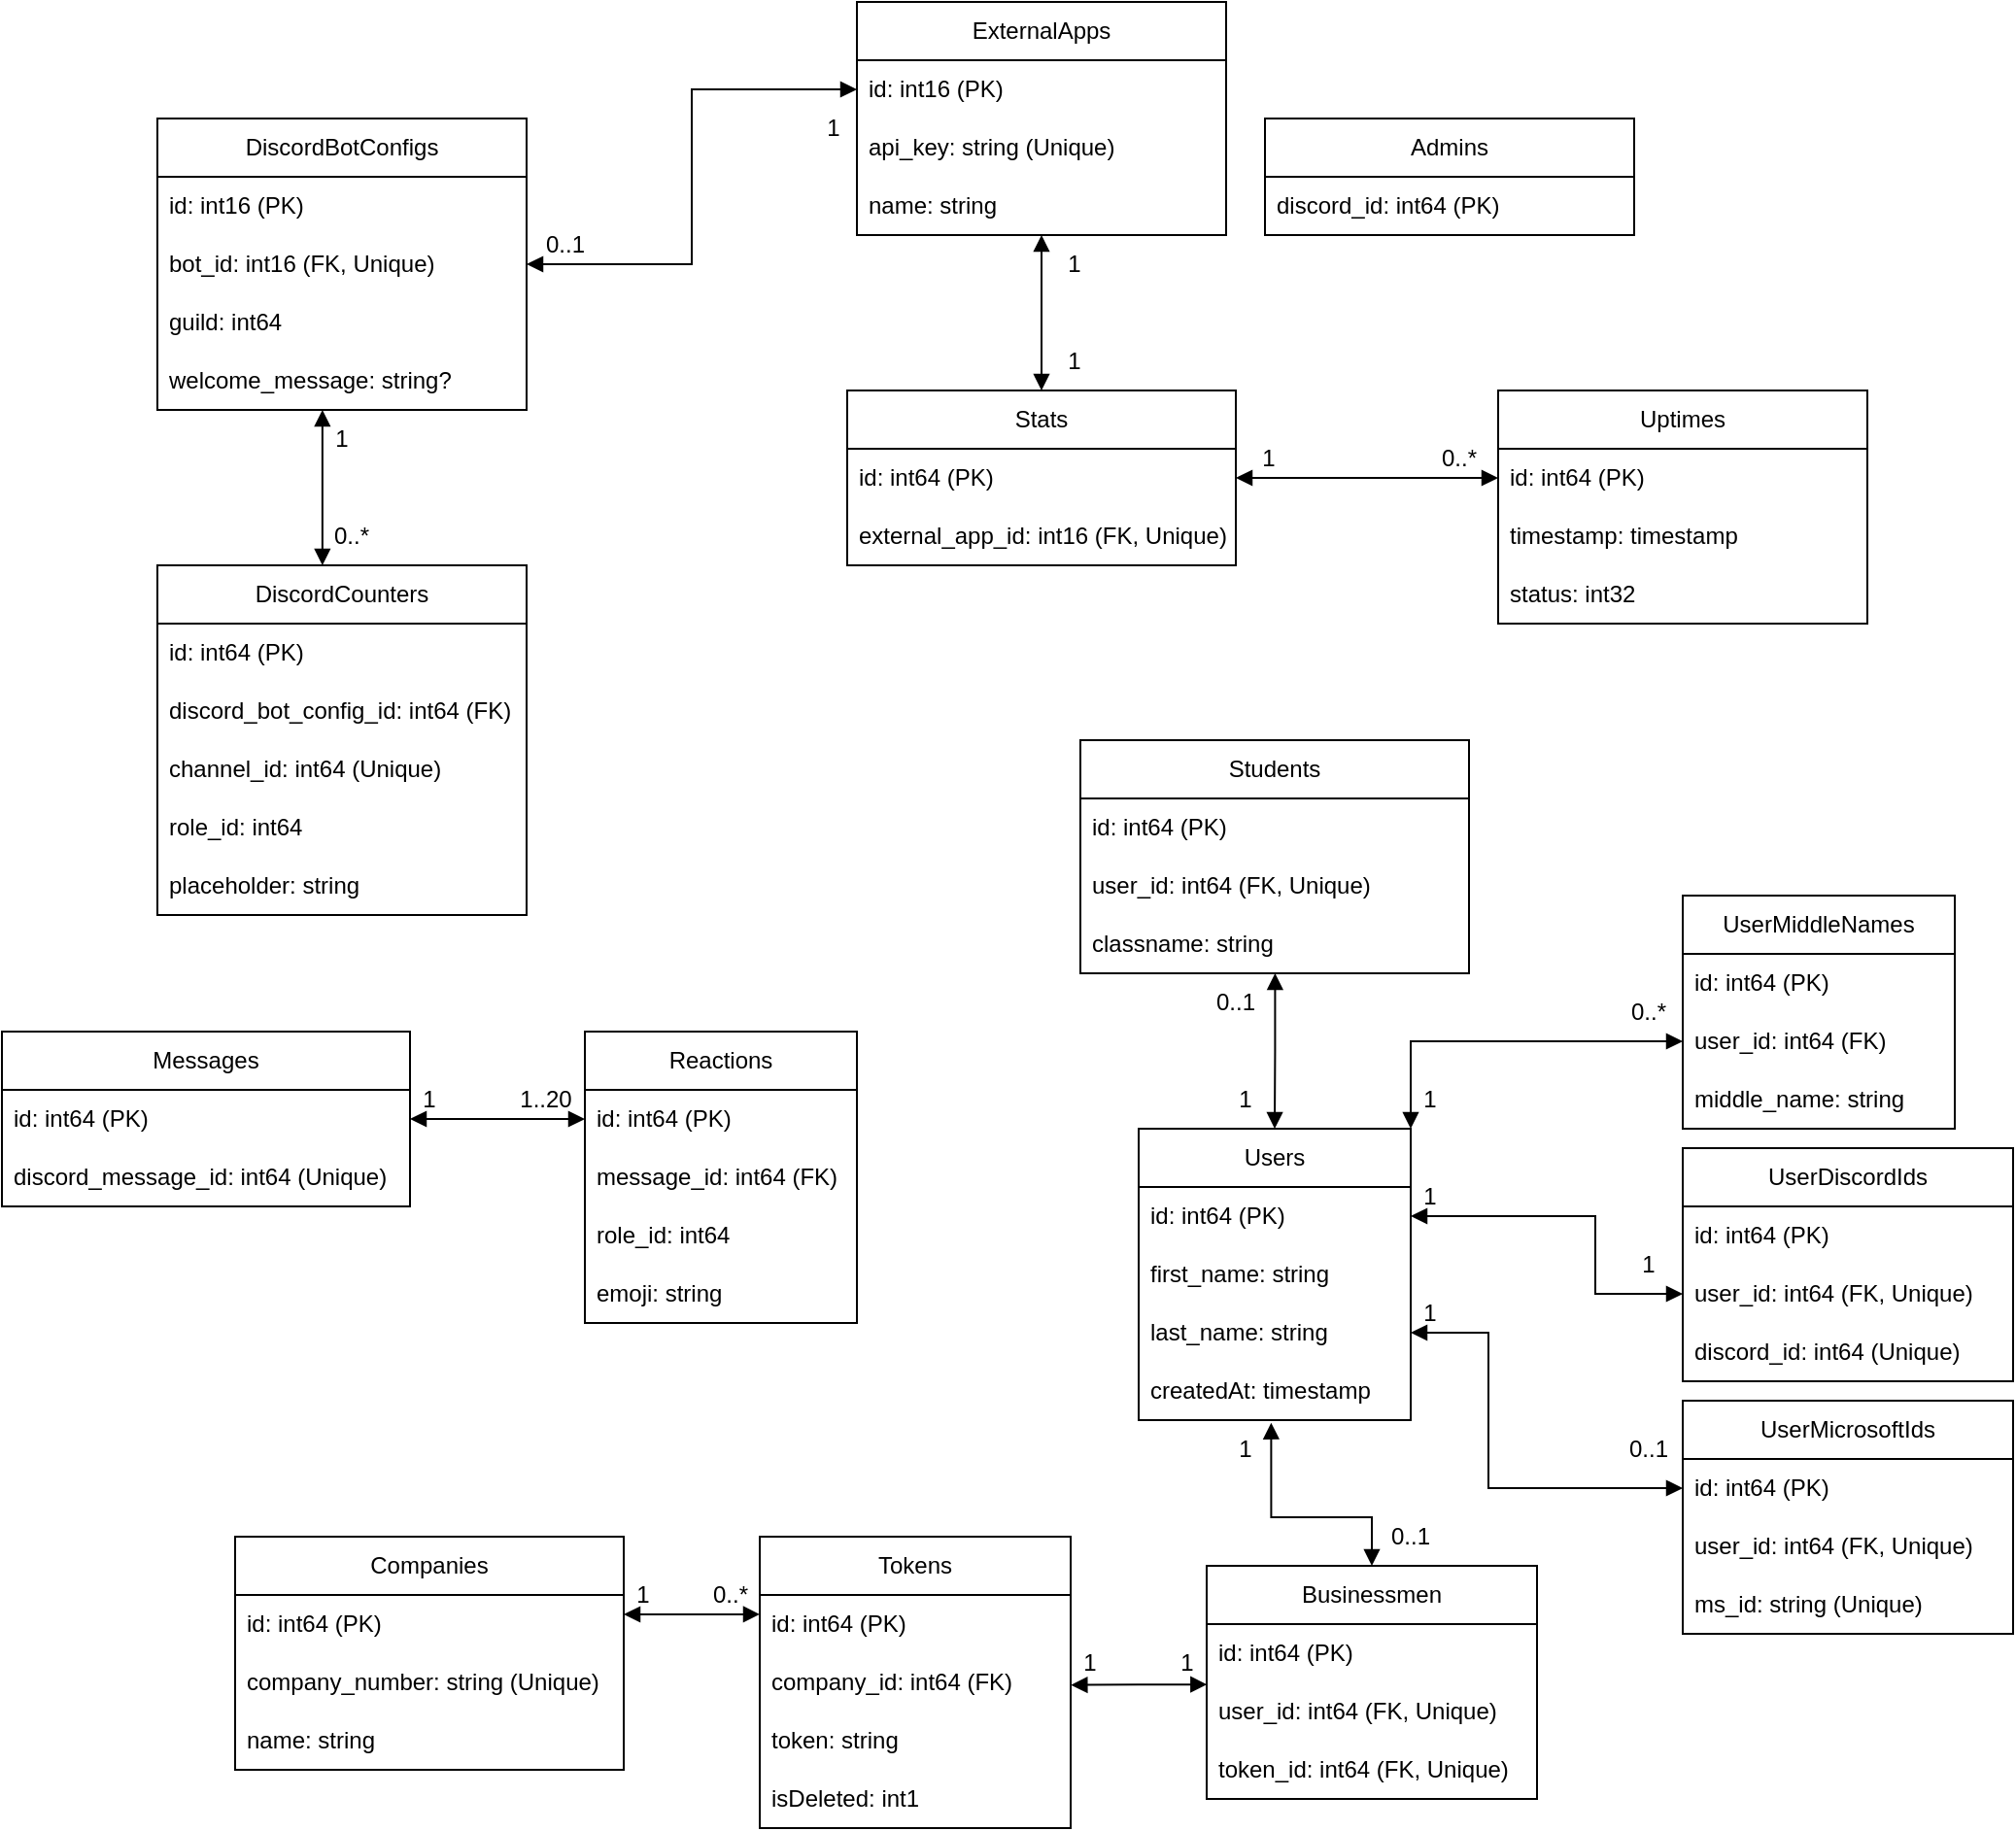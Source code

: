 <?xml version="1.0" encoding="UTF-8"?>
<mxfile version="24.7.8"><diagram id="C5RBs43oDa-KdzZeNtuy" name="Page-1"><mxGraphModel dx="989" dy="577" grid="1" gridSize="10" guides="1" tooltips="1" connect="1" arrows="1" fold="1" page="1" pageScale="1" pageWidth="827" pageHeight="1169" math="0" shadow="0"><root><mxCell id="WIyWlLk6GJQsqaUBKTNV-0"/><mxCell id="WIyWlLk6GJQsqaUBKTNV-1" parent="WIyWlLk6GJQsqaUBKTNV-0"/><mxCell id="j6Cu4bJi-iewZLwyGf81-4" value="DiscordBotConfigs" style="swimlane;fontStyle=0;childLayout=stackLayout;horizontal=1;startSize=30;horizontalStack=0;resizeParent=1;resizeParentMax=0;resizeLast=0;collapsible=1;marginBottom=0;whiteSpace=wrap;html=1;movable=1;resizable=1;rotatable=1;deletable=1;editable=1;locked=0;connectable=1;" parent="WIyWlLk6GJQsqaUBKTNV-1" vertex="1"><mxGeometry x="90" y="70" width="190" height="150" as="geometry"/></mxCell><mxCell id="pV0bqbgb6ALePPoNwosy-52" value="id: int16 (PK)" style="text;strokeColor=none;fillColor=none;align=left;verticalAlign=middle;spacingLeft=4;spacingRight=4;overflow=hidden;points=[[0,0.5],[1,0.5]];portConstraint=eastwest;rotatable=1;whiteSpace=wrap;html=1;movable=1;resizable=1;deletable=1;editable=1;locked=0;connectable=1;" parent="j6Cu4bJi-iewZLwyGf81-4" vertex="1"><mxGeometry y="30" width="190" height="30" as="geometry"/></mxCell><mxCell id="j6Cu4bJi-iewZLwyGf81-14" value="bot_id: int16 (FK, Unique)" style="text;strokeColor=none;fillColor=none;align=left;verticalAlign=middle;spacingLeft=4;spacingRight=4;overflow=hidden;points=[[0,0.5],[1,0.5]];portConstraint=eastwest;rotatable=1;whiteSpace=wrap;html=1;movable=1;resizable=1;deletable=1;editable=1;locked=0;connectable=1;" parent="j6Cu4bJi-iewZLwyGf81-4" vertex="1"><mxGeometry y="60" width="190" height="30" as="geometry"/></mxCell><mxCell id="j6Cu4bJi-iewZLwyGf81-5" value="guild: int64" style="text;strokeColor=none;fillColor=none;align=left;verticalAlign=middle;spacingLeft=4;spacingRight=4;overflow=hidden;points=[[0,0.5],[1,0.5]];portConstraint=eastwest;rotatable=1;whiteSpace=wrap;html=1;movable=1;resizable=1;deletable=1;editable=1;locked=0;connectable=1;" parent="j6Cu4bJi-iewZLwyGf81-4" vertex="1"><mxGeometry y="90" width="190" height="30" as="geometry"/></mxCell><mxCell id="j6Cu4bJi-iewZLwyGf81-19" value="welcome_message: string?" style="text;strokeColor=none;fillColor=none;align=left;verticalAlign=middle;spacingLeft=4;spacingRight=4;overflow=hidden;points=[[0,0.5],[1,0.5]];portConstraint=eastwest;rotatable=1;whiteSpace=wrap;html=1;movable=1;resizable=1;deletable=1;editable=1;locked=0;connectable=1;" parent="j6Cu4bJi-iewZLwyGf81-4" vertex="1"><mxGeometry y="120" width="190" height="30" as="geometry"/></mxCell><mxCell id="j6Cu4bJi-iewZLwyGf81-8" value="ExternalApps" style="swimlane;fontStyle=0;childLayout=stackLayout;horizontal=1;startSize=30;horizontalStack=0;resizeParent=1;resizeParentMax=0;resizeLast=0;collapsible=1;marginBottom=0;whiteSpace=wrap;html=1;movable=1;resizable=1;rotatable=1;deletable=1;editable=1;locked=0;connectable=1;" parent="WIyWlLk6GJQsqaUBKTNV-1" vertex="1"><mxGeometry x="450" y="10" width="190" height="120" as="geometry"/></mxCell><mxCell id="j6Cu4bJi-iewZLwyGf81-10" value="id: int16 (PK)" style="text;strokeColor=none;fillColor=none;align=left;verticalAlign=middle;spacingLeft=4;spacingRight=4;overflow=hidden;points=[[0,0.5],[1,0.5]];portConstraint=eastwest;rotatable=1;whiteSpace=wrap;html=1;movable=1;resizable=1;deletable=1;editable=1;locked=0;connectable=1;" parent="j6Cu4bJi-iewZLwyGf81-8" vertex="1"><mxGeometry y="30" width="190" height="30" as="geometry"/></mxCell><mxCell id="j6Cu4bJi-iewZLwyGf81-18" value="api_key: string (Unique)" style="text;strokeColor=none;fillColor=none;align=left;verticalAlign=middle;spacingLeft=4;spacingRight=4;overflow=hidden;points=[[0,0.5],[1,0.5]];portConstraint=eastwest;rotatable=1;whiteSpace=wrap;html=1;movable=1;resizable=1;deletable=1;editable=1;locked=0;connectable=1;" parent="j6Cu4bJi-iewZLwyGf81-8" vertex="1"><mxGeometry y="60" width="190" height="30" as="geometry"/></mxCell><mxCell id="kIU9_-_J0z3s3uUPVniL-5" value="name: string" style="text;strokeColor=none;fillColor=none;align=left;verticalAlign=middle;spacingLeft=4;spacingRight=4;overflow=hidden;points=[[0,0.5],[1,0.5]];portConstraint=eastwest;rotatable=1;whiteSpace=wrap;html=1;movable=1;resizable=1;deletable=1;editable=1;locked=0;connectable=1;" parent="j6Cu4bJi-iewZLwyGf81-8" vertex="1"><mxGeometry y="90" width="190" height="30" as="geometry"/></mxCell><mxCell id="j6Cu4bJi-iewZLwyGf81-15" style="edgeStyle=orthogonalEdgeStyle;rounded=0;orthogonalLoop=1;jettySize=auto;html=1;exitX=1;exitY=0.5;exitDx=0;exitDy=0;entryX=0;entryY=0.5;entryDx=0;entryDy=0;startArrow=block;startFill=1;endArrow=block;endFill=1;movable=1;resizable=1;rotatable=1;deletable=1;editable=1;locked=0;connectable=1;" parent="WIyWlLk6GJQsqaUBKTNV-1" source="j6Cu4bJi-iewZLwyGf81-14" target="j6Cu4bJi-iewZLwyGf81-10" edge="1"><mxGeometry relative="1" as="geometry"/></mxCell><mxCell id="j6Cu4bJi-iewZLwyGf81-16" value="0..1" style="text;html=1;align=center;verticalAlign=middle;whiteSpace=wrap;rounded=0;movable=1;resizable=1;rotatable=1;deletable=1;editable=1;locked=0;connectable=1;" parent="WIyWlLk6GJQsqaUBKTNV-1" vertex="1"><mxGeometry x="280" y="120" width="40" height="30" as="geometry"/></mxCell><mxCell id="j6Cu4bJi-iewZLwyGf81-17" value="1" style="text;html=1;align=center;verticalAlign=middle;whiteSpace=wrap;rounded=0;movable=1;resizable=1;rotatable=1;deletable=1;editable=1;locked=0;connectable=1;" parent="WIyWlLk6GJQsqaUBKTNV-1" vertex="1"><mxGeometry x="426" y="60" width="24" height="30" as="geometry"/></mxCell><mxCell id="j6Cu4bJi-iewZLwyGf81-20" value="Students" style="swimlane;fontStyle=0;childLayout=stackLayout;horizontal=1;startSize=30;horizontalStack=0;resizeParent=1;resizeParentMax=0;resizeLast=0;collapsible=1;marginBottom=0;whiteSpace=wrap;html=1;movable=1;resizable=1;rotatable=1;deletable=1;editable=1;locked=0;connectable=1;" parent="WIyWlLk6GJQsqaUBKTNV-1" vertex="1"><mxGeometry x="565" y="390" width="200" height="120" as="geometry"/></mxCell><mxCell id="j6Cu4bJi-iewZLwyGf81-21" value="id: int64 (PK)" style="text;strokeColor=none;fillColor=none;align=left;verticalAlign=middle;spacingLeft=4;spacingRight=4;overflow=hidden;points=[[0,0.5],[1,0.5]];portConstraint=eastwest;rotatable=1;whiteSpace=wrap;html=1;movable=1;resizable=1;deletable=1;editable=1;locked=0;connectable=1;" parent="j6Cu4bJi-iewZLwyGf81-20" vertex="1"><mxGeometry y="30" width="200" height="30" as="geometry"/></mxCell><mxCell id="pV0bqbgb6ALePPoNwosy-53" value="user_id: int64 (FK, Unique)" style="text;strokeColor=none;fillColor=none;align=left;verticalAlign=middle;spacingLeft=4;spacingRight=4;overflow=hidden;points=[[0,0.5],[1,0.5]];portConstraint=eastwest;rotatable=1;whiteSpace=wrap;html=1;movable=1;resizable=1;deletable=1;editable=1;locked=0;connectable=1;" parent="j6Cu4bJi-iewZLwyGf81-20" vertex="1"><mxGeometry y="60" width="200" height="30" as="geometry"/></mxCell><mxCell id="j6Cu4bJi-iewZLwyGf81-22" value="classname: string" style="text;strokeColor=none;fillColor=none;align=left;verticalAlign=middle;spacingLeft=4;spacingRight=4;overflow=hidden;points=[[0,0.5],[1,0.5]];portConstraint=eastwest;rotatable=1;whiteSpace=wrap;html=1;movable=1;resizable=1;deletable=1;editable=1;locked=0;connectable=1;" parent="j6Cu4bJi-iewZLwyGf81-20" vertex="1"><mxGeometry y="90" width="200" height="30" as="geometry"/></mxCell><mxCell id="hX-AtoLMKhMo5tliIMxX-0" value="Reactions" style="swimlane;fontStyle=0;childLayout=stackLayout;horizontal=1;startSize=30;horizontalStack=0;resizeParent=1;resizeParentMax=0;resizeLast=0;collapsible=1;marginBottom=0;whiteSpace=wrap;html=1;movable=1;resizable=1;rotatable=1;deletable=1;editable=1;locked=0;connectable=1;" parent="WIyWlLk6GJQsqaUBKTNV-1" vertex="1"><mxGeometry x="310" y="540" width="140" height="150" as="geometry"/></mxCell><mxCell id="hX-AtoLMKhMo5tliIMxX-8" value="id: int64 (PK)" style="text;strokeColor=none;fillColor=none;align=left;verticalAlign=middle;spacingLeft=4;spacingRight=4;overflow=hidden;points=[[0,0.5],[1,0.5]];portConstraint=eastwest;rotatable=1;whiteSpace=wrap;html=1;movable=1;resizable=1;deletable=1;editable=1;locked=0;connectable=1;" parent="hX-AtoLMKhMo5tliIMxX-0" vertex="1"><mxGeometry y="30" width="140" height="30" as="geometry"/></mxCell><mxCell id="pV0bqbgb6ALePPoNwosy-54" value="message_id: int64 (FK)" style="text;strokeColor=none;fillColor=none;align=left;verticalAlign=middle;spacingLeft=4;spacingRight=4;overflow=hidden;points=[[0,0.5],[1,0.5]];portConstraint=eastwest;rotatable=1;whiteSpace=wrap;html=1;movable=1;resizable=1;deletable=1;editable=1;locked=0;connectable=1;" parent="hX-AtoLMKhMo5tliIMxX-0" vertex="1"><mxGeometry y="60" width="140" height="30" as="geometry"/></mxCell><mxCell id="pV0bqbgb6ALePPoNwosy-49" value="role_id: int64" style="text;strokeColor=none;fillColor=none;align=left;verticalAlign=middle;spacingLeft=4;spacingRight=4;overflow=hidden;points=[[0,0.5],[1,0.5]];portConstraint=eastwest;rotatable=1;whiteSpace=wrap;html=1;movable=1;resizable=1;deletable=1;editable=1;locked=0;connectable=1;" parent="hX-AtoLMKhMo5tliIMxX-0" vertex="1"><mxGeometry y="90" width="140" height="30" as="geometry"/></mxCell><mxCell id="hX-AtoLMKhMo5tliIMxX-1" value="emoji: string" style="text;strokeColor=none;fillColor=none;align=left;verticalAlign=middle;spacingLeft=4;spacingRight=4;overflow=hidden;points=[[0,0.5],[1,0.5]];portConstraint=eastwest;rotatable=1;whiteSpace=wrap;html=1;movable=1;resizable=1;deletable=1;editable=1;locked=0;connectable=1;" parent="hX-AtoLMKhMo5tliIMxX-0" vertex="1"><mxGeometry y="120" width="140" height="30" as="geometry"/></mxCell><mxCell id="hX-AtoLMKhMo5tliIMxX-9" style="edgeStyle=orthogonalEdgeStyle;rounded=0;orthogonalLoop=1;jettySize=auto;html=1;entryX=1;entryY=0.5;entryDx=0;entryDy=0;exitX=0;exitY=0.5;exitDx=0;exitDy=0;endArrow=block;endFill=1;startArrow=block;startFill=1;movable=1;resizable=1;rotatable=1;deletable=1;editable=1;locked=0;connectable=1;" parent="WIyWlLk6GJQsqaUBKTNV-1" source="hX-AtoLMKhMo5tliIMxX-8" target="pV0bqbgb6ALePPoNwosy-42" edge="1"><mxGeometry relative="1" as="geometry"><mxPoint x="310" y="675" as="sourcePoint"/><mxPoint x="240" y="585" as="targetPoint"/></mxGeometry></mxCell><mxCell id="hX-AtoLMKhMo5tliIMxX-17" value="Companies" style="swimlane;fontStyle=0;childLayout=stackLayout;horizontal=1;startSize=30;horizontalStack=0;resizeParent=1;resizeParentMax=0;resizeLast=0;collapsible=1;marginBottom=0;whiteSpace=wrap;html=1;movable=1;resizable=1;rotatable=1;deletable=1;editable=1;locked=0;connectable=1;" parent="WIyWlLk6GJQsqaUBKTNV-1" vertex="1"><mxGeometry x="130" y="800" width="200" height="120" as="geometry"/></mxCell><mxCell id="hX-AtoLMKhMo5tliIMxX-18" value="id: int64 (PK)" style="text;strokeColor=none;fillColor=none;align=left;verticalAlign=middle;spacingLeft=4;spacingRight=4;overflow=hidden;points=[[0,0.5],[1,0.5]];portConstraint=eastwest;rotatable=1;whiteSpace=wrap;html=1;movable=1;resizable=1;deletable=1;editable=1;locked=0;connectable=1;" parent="hX-AtoLMKhMo5tliIMxX-17" vertex="1"><mxGeometry y="30" width="200" height="30" as="geometry"/></mxCell><mxCell id="hX-AtoLMKhMo5tliIMxX-20" value="company_number: string (Unique)" style="text;strokeColor=none;fillColor=none;align=left;verticalAlign=middle;spacingLeft=4;spacingRight=4;overflow=hidden;points=[[0,0.5],[1,0.5]];portConstraint=eastwest;rotatable=1;whiteSpace=wrap;html=1;movable=1;resizable=1;deletable=1;editable=1;locked=0;connectable=1;" parent="hX-AtoLMKhMo5tliIMxX-17" vertex="1"><mxGeometry y="60" width="200" height="30" as="geometry"/></mxCell><mxCell id="pV0bqbgb6ALePPoNwosy-15" value="name: string" style="text;strokeColor=none;fillColor=none;align=left;verticalAlign=middle;spacingLeft=4;spacingRight=4;overflow=hidden;points=[[0,0.5],[1,0.5]];portConstraint=eastwest;rotatable=1;whiteSpace=wrap;html=1;movable=1;resizable=1;deletable=1;editable=1;locked=0;connectable=1;" parent="hX-AtoLMKhMo5tliIMxX-17" vertex="1"><mxGeometry y="90" width="200" height="30" as="geometry"/></mxCell><mxCell id="hX-AtoLMKhMo5tliIMxX-27" value="Users" style="swimlane;fontStyle=0;childLayout=stackLayout;horizontal=1;startSize=30;horizontalStack=0;resizeParent=1;resizeParentMax=0;resizeLast=0;collapsible=1;marginBottom=0;whiteSpace=wrap;html=1;movable=1;resizable=1;rotatable=1;deletable=1;editable=1;locked=0;connectable=1;" parent="WIyWlLk6GJQsqaUBKTNV-1" vertex="1"><mxGeometry x="595" y="590" width="140" height="150" as="geometry"/></mxCell><mxCell id="hX-AtoLMKhMo5tliIMxX-28" value="id: int64 (PK)" style="text;strokeColor=none;fillColor=none;align=left;verticalAlign=middle;spacingLeft=4;spacingRight=4;overflow=hidden;points=[[0,0.5],[1,0.5]];portConstraint=eastwest;rotatable=1;whiteSpace=wrap;html=1;movable=1;resizable=1;deletable=1;editable=1;locked=0;connectable=1;" parent="hX-AtoLMKhMo5tliIMxX-27" vertex="1"><mxGeometry y="30" width="140" height="30" as="geometry"/></mxCell><mxCell id="hX-AtoLMKhMo5tliIMxX-29" value="first_name: string" style="text;strokeColor=none;fillColor=none;align=left;verticalAlign=middle;spacingLeft=4;spacingRight=4;overflow=hidden;points=[[0,0.5],[1,0.5]];portConstraint=eastwest;rotatable=1;whiteSpace=wrap;html=1;movable=1;resizable=1;deletable=1;editable=1;locked=0;connectable=1;" parent="hX-AtoLMKhMo5tliIMxX-27" vertex="1"><mxGeometry y="60" width="140" height="30" as="geometry"/></mxCell><mxCell id="hX-AtoLMKhMo5tliIMxX-30" value="last_name: string" style="text;strokeColor=none;fillColor=none;align=left;verticalAlign=middle;spacingLeft=4;spacingRight=4;overflow=hidden;points=[[0,0.5],[1,0.5]];portConstraint=eastwest;rotatable=1;whiteSpace=wrap;html=1;movable=1;resizable=1;deletable=1;editable=1;locked=0;connectable=1;" parent="hX-AtoLMKhMo5tliIMxX-27" vertex="1"><mxGeometry y="90" width="140" height="30" as="geometry"/></mxCell><mxCell id="pV0bqbgb6ALePPoNwosy-60" value="createdAt: timestamp" style="text;strokeColor=none;fillColor=none;align=left;verticalAlign=middle;spacingLeft=4;spacingRight=4;overflow=hidden;points=[[0,0.5],[1,0.5]];portConstraint=eastwest;rotatable=1;whiteSpace=wrap;html=1;movable=1;resizable=1;deletable=1;editable=1;locked=0;connectable=1;" parent="hX-AtoLMKhMo5tliIMxX-27" vertex="1"><mxGeometry y="120" width="140" height="30" as="geometry"/></mxCell><mxCell id="hX-AtoLMKhMo5tliIMxX-31" value="Businessmen" style="swimlane;fontStyle=0;childLayout=stackLayout;horizontal=1;startSize=30;horizontalStack=0;resizeParent=1;resizeParentMax=0;resizeLast=0;collapsible=1;marginBottom=0;whiteSpace=wrap;html=1;movable=1;resizable=1;rotatable=1;deletable=1;editable=1;locked=0;connectable=1;" parent="WIyWlLk6GJQsqaUBKTNV-1" vertex="1"><mxGeometry x="630" y="815" width="170" height="120" as="geometry"/></mxCell><mxCell id="hX-AtoLMKhMo5tliIMxX-32" value="id: int64 (PK)" style="text;strokeColor=none;fillColor=none;align=left;verticalAlign=middle;spacingLeft=4;spacingRight=4;overflow=hidden;points=[[0,0.5],[1,0.5]];portConstraint=eastwest;rotatable=1;whiteSpace=wrap;html=1;movable=1;resizable=1;deletable=1;editable=1;locked=0;connectable=1;" parent="hX-AtoLMKhMo5tliIMxX-31" vertex="1"><mxGeometry y="30" width="170" height="30" as="geometry"/></mxCell><mxCell id="hX-AtoLMKhMo5tliIMxX-34" value="user_id: int64 (FK, Unique)" style="text;strokeColor=none;fillColor=none;align=left;verticalAlign=middle;spacingLeft=4;spacingRight=4;overflow=hidden;points=[[0,0.5],[1,0.5]];portConstraint=eastwest;rotatable=1;whiteSpace=wrap;html=1;movable=1;resizable=1;deletable=1;editable=1;locked=0;connectable=1;" parent="hX-AtoLMKhMo5tliIMxX-31" vertex="1"><mxGeometry y="60" width="170" height="30" as="geometry"/></mxCell><mxCell id="pV0bqbgb6ALePPoNwosy-55" value="token_id: int64 (FK, Unique)" style="text;strokeColor=none;fillColor=none;align=left;verticalAlign=middle;spacingLeft=4;spacingRight=4;overflow=hidden;points=[[0,0.5],[1,0.5]];portConstraint=eastwest;rotatable=1;whiteSpace=wrap;html=1;movable=1;resizable=1;deletable=1;editable=1;locked=0;connectable=1;" parent="hX-AtoLMKhMo5tliIMxX-31" vertex="1"><mxGeometry y="90" width="170" height="30" as="geometry"/></mxCell><mxCell id="pV0bqbgb6ALePPoNwosy-0" value="UserMiddleNames" style="swimlane;fontStyle=0;childLayout=stackLayout;horizontal=1;startSize=30;horizontalStack=0;resizeParent=1;resizeParentMax=0;resizeLast=0;collapsible=1;marginBottom=0;whiteSpace=wrap;html=1;movable=1;resizable=1;rotatable=1;deletable=1;editable=1;locked=0;connectable=1;" parent="WIyWlLk6GJQsqaUBKTNV-1" vertex="1"><mxGeometry x="875" y="470" width="140" height="120" as="geometry"/></mxCell><mxCell id="pV0bqbgb6ALePPoNwosy-1" value="id: int64 (PK)" style="text;strokeColor=none;fillColor=none;align=left;verticalAlign=middle;spacingLeft=4;spacingRight=4;overflow=hidden;points=[[0,0.5],[1,0.5]];portConstraint=eastwest;rotatable=1;whiteSpace=wrap;html=1;movable=1;resizable=1;deletable=1;editable=1;locked=0;connectable=1;" parent="pV0bqbgb6ALePPoNwosy-0" vertex="1"><mxGeometry y="30" width="140" height="30" as="geometry"/></mxCell><mxCell id="pV0bqbgb6ALePPoNwosy-2" value="user_id: int64 (FK)" style="text;strokeColor=none;fillColor=none;align=left;verticalAlign=middle;spacingLeft=4;spacingRight=4;overflow=hidden;points=[[0,0.5],[1,0.5]];portConstraint=eastwest;rotatable=1;whiteSpace=wrap;html=1;movable=1;resizable=1;deletable=1;editable=1;locked=0;connectable=1;" parent="pV0bqbgb6ALePPoNwosy-0" vertex="1"><mxGeometry y="60" width="140" height="30" as="geometry"/></mxCell><mxCell id="pV0bqbgb6ALePPoNwosy-3" value="middle_name: string" style="text;strokeColor=none;fillColor=none;align=left;verticalAlign=middle;spacingLeft=4;spacingRight=4;overflow=hidden;points=[[0,0.5],[1,0.5]];portConstraint=eastwest;rotatable=1;whiteSpace=wrap;html=1;movable=1;resizable=1;deletable=1;editable=1;locked=0;connectable=1;" parent="pV0bqbgb6ALePPoNwosy-0" vertex="1"><mxGeometry y="90" width="140" height="30" as="geometry"/></mxCell><mxCell id="pV0bqbgb6ALePPoNwosy-5" value="UserDiscordIds" style="swimlane;fontStyle=0;childLayout=stackLayout;horizontal=1;startSize=30;horizontalStack=0;resizeParent=1;resizeParentMax=0;resizeLast=0;collapsible=1;marginBottom=0;whiteSpace=wrap;html=1;movable=1;resizable=1;rotatable=1;deletable=1;editable=1;locked=0;connectable=1;" parent="WIyWlLk6GJQsqaUBKTNV-1" vertex="1"><mxGeometry x="875" y="600" width="170" height="120" as="geometry"/></mxCell><mxCell id="pV0bqbgb6ALePPoNwosy-6" value="id: int64 (PK)" style="text;strokeColor=none;fillColor=none;align=left;verticalAlign=middle;spacingLeft=4;spacingRight=4;overflow=hidden;points=[[0,0.5],[1,0.5]];portConstraint=eastwest;rotatable=1;whiteSpace=wrap;html=1;movable=1;resizable=1;deletable=1;editable=1;locked=0;connectable=1;" parent="pV0bqbgb6ALePPoNwosy-5" vertex="1"><mxGeometry y="30" width="170" height="30" as="geometry"/></mxCell><mxCell id="pV0bqbgb6ALePPoNwosy-7" value="user_id: int64 (FK, Unique)" style="text;strokeColor=none;fillColor=none;align=left;verticalAlign=middle;spacingLeft=4;spacingRight=4;overflow=hidden;points=[[0,0.5],[1,0.5]];portConstraint=eastwest;rotatable=1;whiteSpace=wrap;html=1;movable=1;resizable=1;deletable=1;editable=1;locked=0;connectable=1;" parent="pV0bqbgb6ALePPoNwosy-5" vertex="1"><mxGeometry y="60" width="170" height="30" as="geometry"/></mxCell><mxCell id="pV0bqbgb6ALePPoNwosy-8" value="discord_id: int64 (Unique)" style="text;strokeColor=none;fillColor=none;align=left;verticalAlign=middle;spacingLeft=4;spacingRight=4;overflow=hidden;points=[[0,0.5],[1,0.5]];portConstraint=eastwest;rotatable=1;whiteSpace=wrap;html=1;movable=1;resizable=1;deletable=1;editable=1;locked=0;connectable=1;" parent="pV0bqbgb6ALePPoNwosy-5" vertex="1"><mxGeometry y="90" width="170" height="30" as="geometry"/></mxCell><mxCell id="pV0bqbgb6ALePPoNwosy-9" value="UserMicrosoftIds" style="swimlane;fontStyle=0;childLayout=stackLayout;horizontal=1;startSize=30;horizontalStack=0;resizeParent=1;resizeParentMax=0;resizeLast=0;collapsible=1;marginBottom=0;whiteSpace=wrap;html=1;movable=1;resizable=1;rotatable=1;deletable=1;editable=1;locked=0;connectable=1;" parent="WIyWlLk6GJQsqaUBKTNV-1" vertex="1"><mxGeometry x="875" y="730" width="170" height="120" as="geometry"/></mxCell><mxCell id="pV0bqbgb6ALePPoNwosy-10" value="id: int64 (PK)" style="text;strokeColor=none;fillColor=none;align=left;verticalAlign=middle;spacingLeft=4;spacingRight=4;overflow=hidden;points=[[0,0.5],[1,0.5]];portConstraint=eastwest;rotatable=1;whiteSpace=wrap;html=1;movable=1;resizable=1;deletable=1;editable=1;locked=0;connectable=1;" parent="pV0bqbgb6ALePPoNwosy-9" vertex="1"><mxGeometry y="30" width="170" height="30" as="geometry"/></mxCell><mxCell id="pV0bqbgb6ALePPoNwosy-11" value="user_id: int64 (FK, Unique)" style="text;strokeColor=none;fillColor=none;align=left;verticalAlign=middle;spacingLeft=4;spacingRight=4;overflow=hidden;points=[[0,0.5],[1,0.5]];portConstraint=eastwest;rotatable=1;whiteSpace=wrap;html=1;movable=1;resizable=1;deletable=1;editable=1;locked=0;connectable=1;" parent="pV0bqbgb6ALePPoNwosy-9" vertex="1"><mxGeometry y="60" width="170" height="30" as="geometry"/></mxCell><mxCell id="pV0bqbgb6ALePPoNwosy-12" value="ms_id: string (Unique)" style="text;strokeColor=none;fillColor=none;align=left;verticalAlign=middle;spacingLeft=4;spacingRight=4;overflow=hidden;points=[[0,0.5],[1,0.5]];portConstraint=eastwest;rotatable=1;whiteSpace=wrap;html=1;movable=1;resizable=1;deletable=1;editable=1;locked=0;connectable=1;" parent="pV0bqbgb6ALePPoNwosy-9" vertex="1"><mxGeometry y="90" width="170" height="30" as="geometry"/></mxCell><mxCell id="pV0bqbgb6ALePPoNwosy-17" value="Tokens" style="swimlane;fontStyle=0;childLayout=stackLayout;horizontal=1;startSize=30;horizontalStack=0;resizeParent=1;resizeParentMax=0;resizeLast=0;collapsible=1;marginBottom=0;whiteSpace=wrap;html=1;movable=1;resizable=1;rotatable=1;deletable=1;editable=1;locked=0;connectable=1;" parent="WIyWlLk6GJQsqaUBKTNV-1" vertex="1"><mxGeometry x="400" y="800" width="160" height="150" as="geometry"/></mxCell><mxCell id="pV0bqbgb6ALePPoNwosy-18" value="id: int64 (PK)" style="text;strokeColor=none;fillColor=none;align=left;verticalAlign=middle;spacingLeft=4;spacingRight=4;overflow=hidden;points=[[0,0.5],[1,0.5]];portConstraint=eastwest;rotatable=1;whiteSpace=wrap;html=1;movable=1;resizable=1;deletable=1;editable=1;locked=0;connectable=1;" parent="pV0bqbgb6ALePPoNwosy-17" vertex="1"><mxGeometry y="30" width="160" height="30" as="geometry"/></mxCell><mxCell id="pV0bqbgb6ALePPoNwosy-56" value="company_id: int64 (FK)" style="text;strokeColor=none;fillColor=none;align=left;verticalAlign=middle;spacingLeft=4;spacingRight=4;overflow=hidden;points=[[0,0.5],[1,0.5]];portConstraint=eastwest;rotatable=1;whiteSpace=wrap;html=1;movable=1;resizable=1;deletable=1;editable=1;locked=0;connectable=1;" parent="pV0bqbgb6ALePPoNwosy-17" vertex="1"><mxGeometry y="60" width="160" height="30" as="geometry"/></mxCell><mxCell id="pV0bqbgb6ALePPoNwosy-20" value="token: string" style="text;strokeColor=none;fillColor=none;align=left;verticalAlign=middle;spacingLeft=4;spacingRight=4;overflow=hidden;points=[[0,0.5],[1,0.5]];portConstraint=eastwest;rotatable=1;whiteSpace=wrap;html=1;movable=1;resizable=1;deletable=1;editable=1;locked=0;connectable=1;" parent="pV0bqbgb6ALePPoNwosy-17" vertex="1"><mxGeometry y="90" width="160" height="30" as="geometry"/></mxCell><mxCell id="pV0bqbgb6ALePPoNwosy-21" value="isDeleted: int1" style="text;strokeColor=none;fillColor=none;align=left;verticalAlign=middle;spacingLeft=4;spacingRight=4;overflow=hidden;points=[[0,0.5],[1,0.5]];portConstraint=eastwest;rotatable=1;whiteSpace=wrap;html=1;movable=1;resizable=1;deletable=1;editable=1;locked=0;connectable=1;" parent="pV0bqbgb6ALePPoNwosy-17" vertex="1"><mxGeometry y="120" width="160" height="30" as="geometry"/></mxCell><mxCell id="pV0bqbgb6ALePPoNwosy-31" style="edgeStyle=orthogonalEdgeStyle;rounded=0;orthogonalLoop=1;jettySize=auto;html=1;endArrow=block;endFill=1;startArrow=block;startFill=1;exitX=0;exitY=0.333;exitDx=0;exitDy=0;exitPerimeter=0;movable=1;resizable=1;rotatable=1;deletable=1;editable=1;locked=0;connectable=1;" parent="WIyWlLk6GJQsqaUBKTNV-1" source="pV0bqbgb6ALePPoNwosy-18" edge="1"><mxGeometry relative="1" as="geometry"><mxPoint x="395" y="840" as="sourcePoint"/><mxPoint x="330" y="840" as="targetPoint"/></mxGeometry></mxCell><mxCell id="pV0bqbgb6ALePPoNwosy-33" style="edgeStyle=orthogonalEdgeStyle;rounded=0;orthogonalLoop=1;jettySize=auto;html=1;endArrow=block;endFill=1;startArrow=block;startFill=1;entryX=1.001;entryY=0.544;entryDx=0;entryDy=0;exitX=0.001;exitY=0.037;exitDx=0;exitDy=0;exitPerimeter=0;entryPerimeter=0;movable=1;resizable=1;rotatable=1;deletable=1;editable=1;locked=0;connectable=1;" parent="WIyWlLk6GJQsqaUBKTNV-1" source="hX-AtoLMKhMo5tliIMxX-34" target="pV0bqbgb6ALePPoNwosy-56" edge="1"><mxGeometry relative="1" as="geometry"><mxPoint x="610" y="890" as="sourcePoint"/><mxPoint x="496" y="1079.31" as="targetPoint"/></mxGeometry></mxCell><mxCell id="pV0bqbgb6ALePPoNwosy-35" style="edgeStyle=orthogonalEdgeStyle;rounded=0;orthogonalLoop=1;jettySize=auto;html=1;endArrow=block;endFill=1;startArrow=block;startFill=1;exitX=0.5;exitY=0;exitDx=0;exitDy=0;entryX=0.487;entryY=1.044;entryDx=0;entryDy=0;entryPerimeter=0;movable=1;resizable=1;rotatable=1;deletable=1;editable=1;locked=0;connectable=1;" parent="WIyWlLk6GJQsqaUBKTNV-1" source="hX-AtoLMKhMo5tliIMxX-31" target="pV0bqbgb6ALePPoNwosy-60" edge="1"><mxGeometry relative="1" as="geometry"><mxPoint x="515" y="860" as="sourcePoint"/><mxPoint x="650" y="790" as="targetPoint"/><Array as="points"><mxPoint x="715" y="790"/><mxPoint x="663" y="790"/></Array></mxGeometry></mxCell><mxCell id="pV0bqbgb6ALePPoNwosy-36" style="edgeStyle=orthogonalEdgeStyle;rounded=0;orthogonalLoop=1;jettySize=auto;html=1;endArrow=block;endFill=1;startArrow=block;startFill=1;entryX=1;entryY=0;entryDx=0;entryDy=0;exitX=0;exitY=0.5;exitDx=0;exitDy=0;movable=1;resizable=1;rotatable=1;deletable=1;editable=1;locked=0;connectable=1;" parent="WIyWlLk6GJQsqaUBKTNV-1" source="pV0bqbgb6ALePPoNwosy-2" target="hX-AtoLMKhMo5tliIMxX-27" edge="1"><mxGeometry relative="1" as="geometry"><mxPoint x="515" y="860" as="sourcePoint"/><mxPoint x="426" y="860" as="targetPoint"/></mxGeometry></mxCell><mxCell id="pV0bqbgb6ALePPoNwosy-37" style="edgeStyle=orthogonalEdgeStyle;rounded=0;orthogonalLoop=1;jettySize=auto;html=1;endArrow=block;endFill=1;startArrow=block;startFill=1;entryX=1;entryY=0.5;entryDx=0;entryDy=0;exitX=0;exitY=0.5;exitDx=0;exitDy=0;movable=1;resizable=1;rotatable=1;deletable=1;editable=1;locked=0;connectable=1;" parent="WIyWlLk6GJQsqaUBKTNV-1" source="pV0bqbgb6ALePPoNwosy-7" target="hX-AtoLMKhMo5tliIMxX-28" edge="1"><mxGeometry relative="1" as="geometry"><mxPoint x="885" y="555" as="sourcePoint"/><mxPoint x="745" y="630" as="targetPoint"/><Array as="points"><mxPoint x="830" y="675"/><mxPoint x="830" y="635"/></Array></mxGeometry></mxCell><mxCell id="pV0bqbgb6ALePPoNwosy-38" style="edgeStyle=orthogonalEdgeStyle;rounded=0;orthogonalLoop=1;jettySize=auto;html=1;endArrow=block;endFill=1;startArrow=block;startFill=1;entryX=1;entryY=0.5;entryDx=0;entryDy=0;exitX=0;exitY=0.5;exitDx=0;exitDy=0;movable=1;resizable=1;rotatable=1;deletable=1;editable=1;locked=0;connectable=1;" parent="WIyWlLk6GJQsqaUBKTNV-1" source="pV0bqbgb6ALePPoNwosy-10" target="hX-AtoLMKhMo5tliIMxX-30" edge="1"><mxGeometry relative="1" as="geometry"><mxPoint x="895" y="565" as="sourcePoint"/><mxPoint x="755" y="640" as="targetPoint"/><Array as="points"><mxPoint x="775" y="775"/><mxPoint x="775" y="695"/></Array></mxGeometry></mxCell><mxCell id="pV0bqbgb6ALePPoNwosy-39" style="edgeStyle=orthogonalEdgeStyle;rounded=0;orthogonalLoop=1;jettySize=auto;html=1;endArrow=block;endFill=1;startArrow=block;startFill=1;entryX=0.5;entryY=0;entryDx=0;entryDy=0;exitX=0.501;exitY=1;exitDx=0;exitDy=0;exitPerimeter=0;movable=1;resizable=1;rotatable=1;deletable=1;editable=1;locked=0;connectable=1;" parent="WIyWlLk6GJQsqaUBKTNV-1" source="j6Cu4bJi-iewZLwyGf81-22" target="hX-AtoLMKhMo5tliIMxX-27" edge="1"><mxGeometry relative="1" as="geometry"><mxPoint x="905" y="575" as="sourcePoint"/><mxPoint x="765" y="650" as="targetPoint"/></mxGeometry></mxCell><mxCell id="pV0bqbgb6ALePPoNwosy-41" value="Messages" style="swimlane;fontStyle=0;childLayout=stackLayout;horizontal=1;startSize=30;horizontalStack=0;resizeParent=1;resizeParentMax=0;resizeLast=0;collapsible=1;marginBottom=0;whiteSpace=wrap;html=1;movable=1;resizable=1;rotatable=1;deletable=1;editable=1;locked=0;connectable=1;" parent="WIyWlLk6GJQsqaUBKTNV-1" vertex="1"><mxGeometry x="10" y="540" width="210" height="90" as="geometry"/></mxCell><mxCell id="pV0bqbgb6ALePPoNwosy-42" value="id: int64 (PK)" style="text;strokeColor=none;fillColor=none;align=left;verticalAlign=middle;spacingLeft=4;spacingRight=4;overflow=hidden;points=[[0,0.5],[1,0.5]];portConstraint=eastwest;rotatable=1;whiteSpace=wrap;html=1;movable=1;resizable=1;deletable=1;editable=1;locked=0;connectable=1;" parent="pV0bqbgb6ALePPoNwosy-41" vertex="1"><mxGeometry y="30" width="210" height="30" as="geometry"/></mxCell><mxCell id="pV0bqbgb6ALePPoNwosy-43" value="discord_message_id: int64 (Unique)" style="text;strokeColor=none;fillColor=none;align=left;verticalAlign=middle;spacingLeft=4;spacingRight=4;overflow=hidden;points=[[0,0.5],[1,0.5]];portConstraint=eastwest;rotatable=1;whiteSpace=wrap;html=1;movable=1;resizable=1;deletable=1;editable=1;locked=0;connectable=1;" parent="pV0bqbgb6ALePPoNwosy-41" vertex="1"><mxGeometry y="60" width="210" height="30" as="geometry"/></mxCell><mxCell id="pV0bqbgb6ALePPoNwosy-61" value="1" style="text;html=1;align=center;verticalAlign=middle;whiteSpace=wrap;rounded=0;movable=1;resizable=1;rotatable=1;deletable=1;editable=1;locked=0;connectable=1;" parent="WIyWlLk6GJQsqaUBKTNV-1" vertex="1"><mxGeometry x="220" y="560" width="20" height="30" as="geometry"/></mxCell><mxCell id="pV0bqbgb6ALePPoNwosy-62" value="1..20" style="text;html=1;align=center;verticalAlign=middle;whiteSpace=wrap;rounded=0;movable=1;resizable=1;rotatable=1;deletable=1;editable=1;locked=0;connectable=1;" parent="WIyWlLk6GJQsqaUBKTNV-1" vertex="1"><mxGeometry x="270" y="560" width="40" height="30" as="geometry"/></mxCell><mxCell id="pV0bqbgb6ALePPoNwosy-63" value="0..*" style="text;html=1;align=center;verticalAlign=middle;whiteSpace=wrap;rounded=0;movable=1;resizable=1;rotatable=1;deletable=1;editable=1;locked=0;connectable=1;" parent="WIyWlLk6GJQsqaUBKTNV-1" vertex="1"><mxGeometry x="370" y="815" width="30" height="30" as="geometry"/></mxCell><mxCell id="pV0bqbgb6ALePPoNwosy-65" value="1" style="text;html=1;align=center;verticalAlign=middle;whiteSpace=wrap;rounded=0;movable=1;resizable=1;rotatable=1;deletable=1;editable=1;locked=0;connectable=1;" parent="WIyWlLk6GJQsqaUBKTNV-1" vertex="1"><mxGeometry x="330" y="815" width="20" height="30" as="geometry"/></mxCell><mxCell id="pV0bqbgb6ALePPoNwosy-66" value="1" style="text;html=1;align=center;verticalAlign=middle;whiteSpace=wrap;rounded=0;movable=1;resizable=1;rotatable=1;deletable=1;editable=1;locked=0;connectable=1;" parent="WIyWlLk6GJQsqaUBKTNV-1" vertex="1"><mxGeometry x="560" y="850" width="20" height="30" as="geometry"/></mxCell><mxCell id="pV0bqbgb6ALePPoNwosy-67" value="1" style="text;html=1;align=center;verticalAlign=middle;whiteSpace=wrap;rounded=0;movable=1;resizable=1;rotatable=1;deletable=1;editable=1;locked=0;connectable=1;" parent="WIyWlLk6GJQsqaUBKTNV-1" vertex="1"><mxGeometry x="610" y="850" width="20" height="30" as="geometry"/></mxCell><mxCell id="pV0bqbgb6ALePPoNwosy-69" value="1" style="text;html=1;align=center;verticalAlign=middle;whiteSpace=wrap;rounded=0;movable=1;resizable=1;rotatable=1;deletable=1;editable=1;locked=0;connectable=1;" parent="WIyWlLk6GJQsqaUBKTNV-1" vertex="1"><mxGeometry x="640" y="740" width="20" height="30" as="geometry"/></mxCell><mxCell id="pV0bqbgb6ALePPoNwosy-70" value="1" style="text;html=1;align=center;verticalAlign=middle;whiteSpace=wrap;rounded=0;movable=1;resizable=1;rotatable=1;deletable=1;editable=1;locked=0;connectable=1;" parent="WIyWlLk6GJQsqaUBKTNV-1" vertex="1"><mxGeometry x="640" y="560" width="20" height="30" as="geometry"/></mxCell><mxCell id="pV0bqbgb6ALePPoNwosy-71" value="0..1" style="text;html=1;align=center;verticalAlign=middle;whiteSpace=wrap;rounded=0;movable=1;resizable=1;rotatable=1;deletable=1;editable=1;locked=0;connectable=1;" parent="WIyWlLk6GJQsqaUBKTNV-1" vertex="1"><mxGeometry x="630" y="510" width="30" height="30" as="geometry"/></mxCell><mxCell id="pV0bqbgb6ALePPoNwosy-72" value="0..1" style="text;html=1;align=center;verticalAlign=middle;whiteSpace=wrap;rounded=0;movable=1;resizable=1;rotatable=1;deletable=1;editable=1;locked=0;connectable=1;" parent="WIyWlLk6GJQsqaUBKTNV-1" vertex="1"><mxGeometry x="720" y="785" width="30" height="30" as="geometry"/></mxCell><mxCell id="pV0bqbgb6ALePPoNwosy-73" value="1" style="text;html=1;align=center;verticalAlign=middle;whiteSpace=wrap;rounded=0;movable=1;resizable=1;rotatable=1;deletable=1;editable=1;locked=0;connectable=1;" parent="WIyWlLk6GJQsqaUBKTNV-1" vertex="1"><mxGeometry x="735" y="560" width="20" height="30" as="geometry"/></mxCell><mxCell id="pV0bqbgb6ALePPoNwosy-74" value="0..*" style="text;html=1;align=center;verticalAlign=middle;whiteSpace=wrap;rounded=0;movable=1;resizable=1;rotatable=1;deletable=1;editable=1;locked=0;connectable=1;" parent="WIyWlLk6GJQsqaUBKTNV-1" vertex="1"><mxGeometry x="840" y="515" width="35" height="30" as="geometry"/></mxCell><mxCell id="pV0bqbgb6ALePPoNwosy-75" value="1" style="text;html=1;align=center;verticalAlign=middle;whiteSpace=wrap;rounded=0;movable=1;resizable=1;rotatable=1;deletable=1;editable=1;locked=0;connectable=1;" parent="WIyWlLk6GJQsqaUBKTNV-1" vertex="1"><mxGeometry x="735" y="610" width="20" height="30" as="geometry"/></mxCell><mxCell id="pV0bqbgb6ALePPoNwosy-76" value="1" style="text;html=1;align=center;verticalAlign=middle;whiteSpace=wrap;rounded=0;movable=1;resizable=1;rotatable=1;deletable=1;editable=1;locked=0;connectable=1;" parent="WIyWlLk6GJQsqaUBKTNV-1" vertex="1"><mxGeometry x="840" y="645" width="35" height="30" as="geometry"/></mxCell><mxCell id="pV0bqbgb6ALePPoNwosy-77" value="0..1" style="text;html=1;align=center;verticalAlign=middle;whiteSpace=wrap;rounded=0;movable=1;resizable=1;rotatable=1;deletable=1;editable=1;locked=0;connectable=1;" parent="WIyWlLk6GJQsqaUBKTNV-1" vertex="1"><mxGeometry x="840" y="740" width="35" height="30" as="geometry"/></mxCell><mxCell id="pV0bqbgb6ALePPoNwosy-78" value="1" style="text;html=1;align=center;verticalAlign=middle;whiteSpace=wrap;rounded=0;movable=1;resizable=1;rotatable=1;deletable=1;editable=1;locked=0;connectable=1;" parent="WIyWlLk6GJQsqaUBKTNV-1" vertex="1"><mxGeometry x="735" y="670" width="20" height="30" as="geometry"/></mxCell><mxCell id="ehpLxxiC5q2BYDXl5Orp-0" value="DiscordCounters" style="swimlane;fontStyle=0;childLayout=stackLayout;horizontal=1;startSize=30;horizontalStack=0;resizeParent=1;resizeParentMax=0;resizeLast=0;collapsible=1;marginBottom=0;whiteSpace=wrap;html=1;movable=1;resizable=1;rotatable=1;deletable=1;editable=1;locked=0;connectable=1;" parent="WIyWlLk6GJQsqaUBKTNV-1" vertex="1"><mxGeometry x="90" y="300" width="190" height="180" as="geometry"/></mxCell><mxCell id="ehpLxxiC5q2BYDXl5Orp-1" value="id: int64 (PK)" style="text;strokeColor=none;fillColor=none;align=left;verticalAlign=middle;spacingLeft=4;spacingRight=4;overflow=hidden;points=[[0,0.5],[1,0.5]];portConstraint=eastwest;rotatable=1;whiteSpace=wrap;html=1;movable=1;resizable=1;deletable=1;editable=1;locked=0;connectable=1;" parent="ehpLxxiC5q2BYDXl5Orp-0" vertex="1"><mxGeometry y="30" width="190" height="30" as="geometry"/></mxCell><mxCell id="ehpLxxiC5q2BYDXl5Orp-5" value="discord_bot_config_id: int64 (FK)" style="text;strokeColor=none;fillColor=none;align=left;verticalAlign=middle;spacingLeft=4;spacingRight=4;overflow=hidden;points=[[0,0.5],[1,0.5]];portConstraint=eastwest;rotatable=1;whiteSpace=wrap;html=1;movable=1;resizable=1;deletable=1;editable=1;locked=0;connectable=1;" parent="ehpLxxiC5q2BYDXl5Orp-0" vertex="1"><mxGeometry y="60" width="190" height="30" as="geometry"/></mxCell><mxCell id="ehpLxxiC5q2BYDXl5Orp-2" value="channel_id: int64 (Unique)" style="text;strokeColor=none;fillColor=none;align=left;verticalAlign=middle;spacingLeft=4;spacingRight=4;overflow=hidden;points=[[0,0.5],[1,0.5]];portConstraint=eastwest;rotatable=1;whiteSpace=wrap;html=1;movable=1;resizable=1;deletable=1;editable=1;locked=0;connectable=1;" parent="ehpLxxiC5q2BYDXl5Orp-0" vertex="1"><mxGeometry y="90" width="190" height="30" as="geometry"/></mxCell><mxCell id="ehpLxxiC5q2BYDXl5Orp-3" value="role_id: int64" style="text;strokeColor=none;fillColor=none;align=left;verticalAlign=middle;spacingLeft=4;spacingRight=4;overflow=hidden;points=[[0,0.5],[1,0.5]];portConstraint=eastwest;rotatable=1;whiteSpace=wrap;html=1;movable=1;resizable=1;deletable=1;editable=1;locked=0;connectable=1;" parent="ehpLxxiC5q2BYDXl5Orp-0" vertex="1"><mxGeometry y="120" width="190" height="30" as="geometry"/></mxCell><mxCell id="ehpLxxiC5q2BYDXl5Orp-4" value="placeholder: string" style="text;strokeColor=none;fillColor=none;align=left;verticalAlign=middle;spacingLeft=4;spacingRight=4;overflow=hidden;points=[[0,0.5],[1,0.5]];portConstraint=eastwest;rotatable=1;whiteSpace=wrap;html=1;movable=1;resizable=1;deletable=1;editable=1;locked=0;connectable=1;" parent="ehpLxxiC5q2BYDXl5Orp-0" vertex="1"><mxGeometry y="150" width="190" height="30" as="geometry"/></mxCell><mxCell id="ehpLxxiC5q2BYDXl5Orp-6" style="edgeStyle=orthogonalEdgeStyle;rounded=0;orthogonalLoop=1;jettySize=auto;html=1;entryX=0.447;entryY=0;entryDx=0;entryDy=0;startArrow=block;startFill=1;endArrow=block;endFill=1;exitX=0.447;exitY=1;exitDx=0;exitDy=0;exitPerimeter=0;entryPerimeter=0;movable=1;resizable=1;rotatable=1;deletable=1;editable=1;locked=0;connectable=1;" parent="WIyWlLk6GJQsqaUBKTNV-1" source="j6Cu4bJi-iewZLwyGf81-19" target="ehpLxxiC5q2BYDXl5Orp-0" edge="1"><mxGeometry relative="1" as="geometry"><mxPoint x="170" y="230" as="sourcePoint"/><mxPoint x="460" y="125" as="targetPoint"/></mxGeometry></mxCell><mxCell id="ehpLxxiC5q2BYDXl5Orp-7" value="1" style="text;html=1;align=center;verticalAlign=middle;whiteSpace=wrap;rounded=0;movable=1;resizable=1;rotatable=1;deletable=1;editable=1;locked=0;connectable=1;" parent="WIyWlLk6GJQsqaUBKTNV-1" vertex="1"><mxGeometry x="175" y="220" width="20" height="30" as="geometry"/></mxCell><mxCell id="ehpLxxiC5q2BYDXl5Orp-9" value="0..*" style="text;html=1;align=center;verticalAlign=middle;whiteSpace=wrap;rounded=0;movable=1;resizable=1;rotatable=1;deletable=1;editable=1;locked=0;connectable=1;" parent="WIyWlLk6GJQsqaUBKTNV-1" vertex="1"><mxGeometry x="175" y="270" width="30" height="30" as="geometry"/></mxCell><mxCell id="kIU9_-_J0z3s3uUPVniL-0" value="A&lt;span style=&quot;background-color: initial;&quot;&gt;dmins&lt;/span&gt;" style="swimlane;fontStyle=0;childLayout=stackLayout;horizontal=1;startSize=30;horizontalStack=0;resizeParent=1;resizeParentMax=0;resizeLast=0;collapsible=1;marginBottom=0;whiteSpace=wrap;html=1;movable=1;resizable=1;rotatable=1;deletable=1;editable=1;locked=0;connectable=1;" parent="WIyWlLk6GJQsqaUBKTNV-1" vertex="1"><mxGeometry x="660" y="70" width="190" height="60" as="geometry"/></mxCell><mxCell id="kIU9_-_J0z3s3uUPVniL-1" value="discord_id: int64 (PK)" style="text;strokeColor=none;fillColor=none;align=left;verticalAlign=middle;spacingLeft=4;spacingRight=4;overflow=hidden;points=[[0,0.5],[1,0.5]];portConstraint=eastwest;rotatable=1;whiteSpace=wrap;html=1;movable=1;resizable=1;deletable=1;editable=1;locked=0;connectable=1;" parent="kIU9_-_J0z3s3uUPVniL-0" vertex="1"><mxGeometry y="30" width="190" height="30" as="geometry"/></mxCell><mxCell id="kIU9_-_J0z3s3uUPVniL-3" value="Stats" style="swimlane;fontStyle=0;childLayout=stackLayout;horizontal=1;startSize=30;horizontalStack=0;resizeParent=1;resizeParentMax=0;resizeLast=0;collapsible=1;marginBottom=0;whiteSpace=wrap;html=1;movable=1;resizable=1;rotatable=1;deletable=1;editable=1;locked=0;connectable=1;" parent="WIyWlLk6GJQsqaUBKTNV-1" vertex="1"><mxGeometry x="445" y="210" width="200" height="90" as="geometry"/></mxCell><mxCell id="kIU9_-_J0z3s3uUPVniL-4" value="id: int64 (PK)" style="text;strokeColor=none;fillColor=none;align=left;verticalAlign=middle;spacingLeft=4;spacingRight=4;overflow=hidden;points=[[0,0.5],[1,0.5]];portConstraint=eastwest;rotatable=1;whiteSpace=wrap;html=1;movable=1;resizable=1;deletable=1;editable=1;locked=0;connectable=1;" parent="kIU9_-_J0z3s3uUPVniL-3" vertex="1"><mxGeometry y="30" width="200" height="30" as="geometry"/></mxCell><mxCell id="8_ObXLBs5IW6s4uZ3X2C-0" value="external_app_id: int16 (FK, Unique)" style="text;strokeColor=none;fillColor=none;align=left;verticalAlign=middle;spacingLeft=4;spacingRight=4;overflow=hidden;points=[[0,0.5],[1,0.5]];portConstraint=eastwest;rotatable=1;whiteSpace=wrap;html=1;movable=1;resizable=1;deletable=1;editable=1;locked=0;connectable=1;" vertex="1" parent="kIU9_-_J0z3s3uUPVniL-3"><mxGeometry y="60" width="200" height="30" as="geometry"/></mxCell><mxCell id="kIU9_-_J0z3s3uUPVniL-9" value="Uptimes" style="swimlane;fontStyle=0;childLayout=stackLayout;horizontal=1;startSize=30;horizontalStack=0;resizeParent=1;resizeParentMax=0;resizeLast=0;collapsible=1;marginBottom=0;whiteSpace=wrap;html=1;movable=1;resizable=1;rotatable=1;deletable=1;editable=1;locked=0;connectable=1;" parent="WIyWlLk6GJQsqaUBKTNV-1" vertex="1"><mxGeometry x="780" y="210" width="190" height="120" as="geometry"/></mxCell><mxCell id="kIU9_-_J0z3s3uUPVniL-10" value="id: int64 (PK)" style="text;strokeColor=none;fillColor=none;align=left;verticalAlign=middle;spacingLeft=4;spacingRight=4;overflow=hidden;points=[[0,0.5],[1,0.5]];portConstraint=eastwest;rotatable=1;whiteSpace=wrap;html=1;movable=1;resizable=1;deletable=1;editable=1;locked=0;connectable=1;" parent="kIU9_-_J0z3s3uUPVniL-9" vertex="1"><mxGeometry y="30" width="190" height="30" as="geometry"/></mxCell><mxCell id="kIU9_-_J0z3s3uUPVniL-11" value="timestamp: timestamp" style="text;strokeColor=none;fillColor=none;align=left;verticalAlign=middle;spacingLeft=4;spacingRight=4;overflow=hidden;points=[[0,0.5],[1,0.5]];portConstraint=eastwest;rotatable=1;whiteSpace=wrap;html=1;movable=1;resizable=1;deletable=1;editable=1;locked=0;connectable=1;" parent="kIU9_-_J0z3s3uUPVniL-9" vertex="1"><mxGeometry y="60" width="190" height="30" as="geometry"/></mxCell><mxCell id="kIU9_-_J0z3s3uUPVniL-15" value="status: int32" style="text;strokeColor=none;fillColor=none;align=left;verticalAlign=middle;spacingLeft=4;spacingRight=4;overflow=hidden;points=[[0,0.5],[1,0.5]];portConstraint=eastwest;rotatable=1;whiteSpace=wrap;html=1;movable=1;resizable=1;deletable=1;editable=1;locked=0;connectable=1;" parent="kIU9_-_J0z3s3uUPVniL-9" vertex="1"><mxGeometry y="90" width="190" height="30" as="geometry"/></mxCell><mxCell id="kIU9_-_J0z3s3uUPVniL-12" style="edgeStyle=orthogonalEdgeStyle;rounded=0;orthogonalLoop=1;jettySize=auto;html=1;exitX=1;exitY=0.5;exitDx=0;exitDy=0;entryX=0;entryY=0.5;entryDx=0;entryDy=0;startArrow=block;startFill=1;endArrow=block;endFill=1;movable=1;resizable=1;rotatable=1;deletable=1;editable=1;locked=0;connectable=1;" parent="WIyWlLk6GJQsqaUBKTNV-1" source="kIU9_-_J0z3s3uUPVniL-4" target="kIU9_-_J0z3s3uUPVniL-10" edge="1"><mxGeometry relative="1" as="geometry"><mxPoint x="290" y="155" as="sourcePoint"/><mxPoint x="460" y="125" as="targetPoint"/></mxGeometry></mxCell><mxCell id="kIU9_-_J0z3s3uUPVniL-13" value="0..*" style="text;html=1;align=center;verticalAlign=middle;whiteSpace=wrap;rounded=0;movable=1;resizable=1;rotatable=1;deletable=1;editable=1;locked=0;connectable=1;" parent="WIyWlLk6GJQsqaUBKTNV-1" vertex="1"><mxGeometry x="740" y="230" width="40" height="30" as="geometry"/></mxCell><mxCell id="kIU9_-_J0z3s3uUPVniL-14" value="1" style="text;html=1;align=center;verticalAlign=middle;whiteSpace=wrap;rounded=0;movable=1;resizable=1;rotatable=1;deletable=1;editable=1;locked=0;connectable=1;" parent="WIyWlLk6GJQsqaUBKTNV-1" vertex="1"><mxGeometry x="650" y="230" width="24" height="30" as="geometry"/></mxCell><mxCell id="Pn7KxU_YRM-2YiAJA1OU-0" style="edgeStyle=orthogonalEdgeStyle;rounded=0;orthogonalLoop=1;jettySize=auto;html=1;entryX=0.5;entryY=0;entryDx=0;entryDy=0;startArrow=block;startFill=1;endArrow=block;endFill=1;movable=1;resizable=1;rotatable=1;deletable=1;editable=1;locked=0;connectable=1;exitX=0.5;exitY=1;exitDx=0;exitDy=0;" parent="WIyWlLk6GJQsqaUBKTNV-1" source="j6Cu4bJi-iewZLwyGf81-8" target="kIU9_-_J0z3s3uUPVniL-3" edge="1"><mxGeometry relative="1" as="geometry"><mxPoint x="555" y="161" as="sourcePoint"/><mxPoint x="460" y="125" as="targetPoint"/></mxGeometry></mxCell><mxCell id="Pn7KxU_YRM-2YiAJA1OU-102" value="1" style="text;html=1;align=center;verticalAlign=middle;whiteSpace=wrap;rounded=0;movable=1;resizable=1;rotatable=1;deletable=1;editable=1;locked=0;connectable=1;" parent="WIyWlLk6GJQsqaUBKTNV-1" vertex="1"><mxGeometry x="550" y="180" width="24" height="30" as="geometry"/></mxCell><mxCell id="Pn7KxU_YRM-2YiAJA1OU-103" value="1" style="text;html=1;align=center;verticalAlign=middle;whiteSpace=wrap;rounded=0;movable=1;resizable=1;rotatable=1;deletable=1;editable=1;locked=0;connectable=1;" parent="WIyWlLk6GJQsqaUBKTNV-1" vertex="1"><mxGeometry x="550" y="130" width="24" height="30" as="geometry"/></mxCell></root></mxGraphModel></diagram></mxfile>